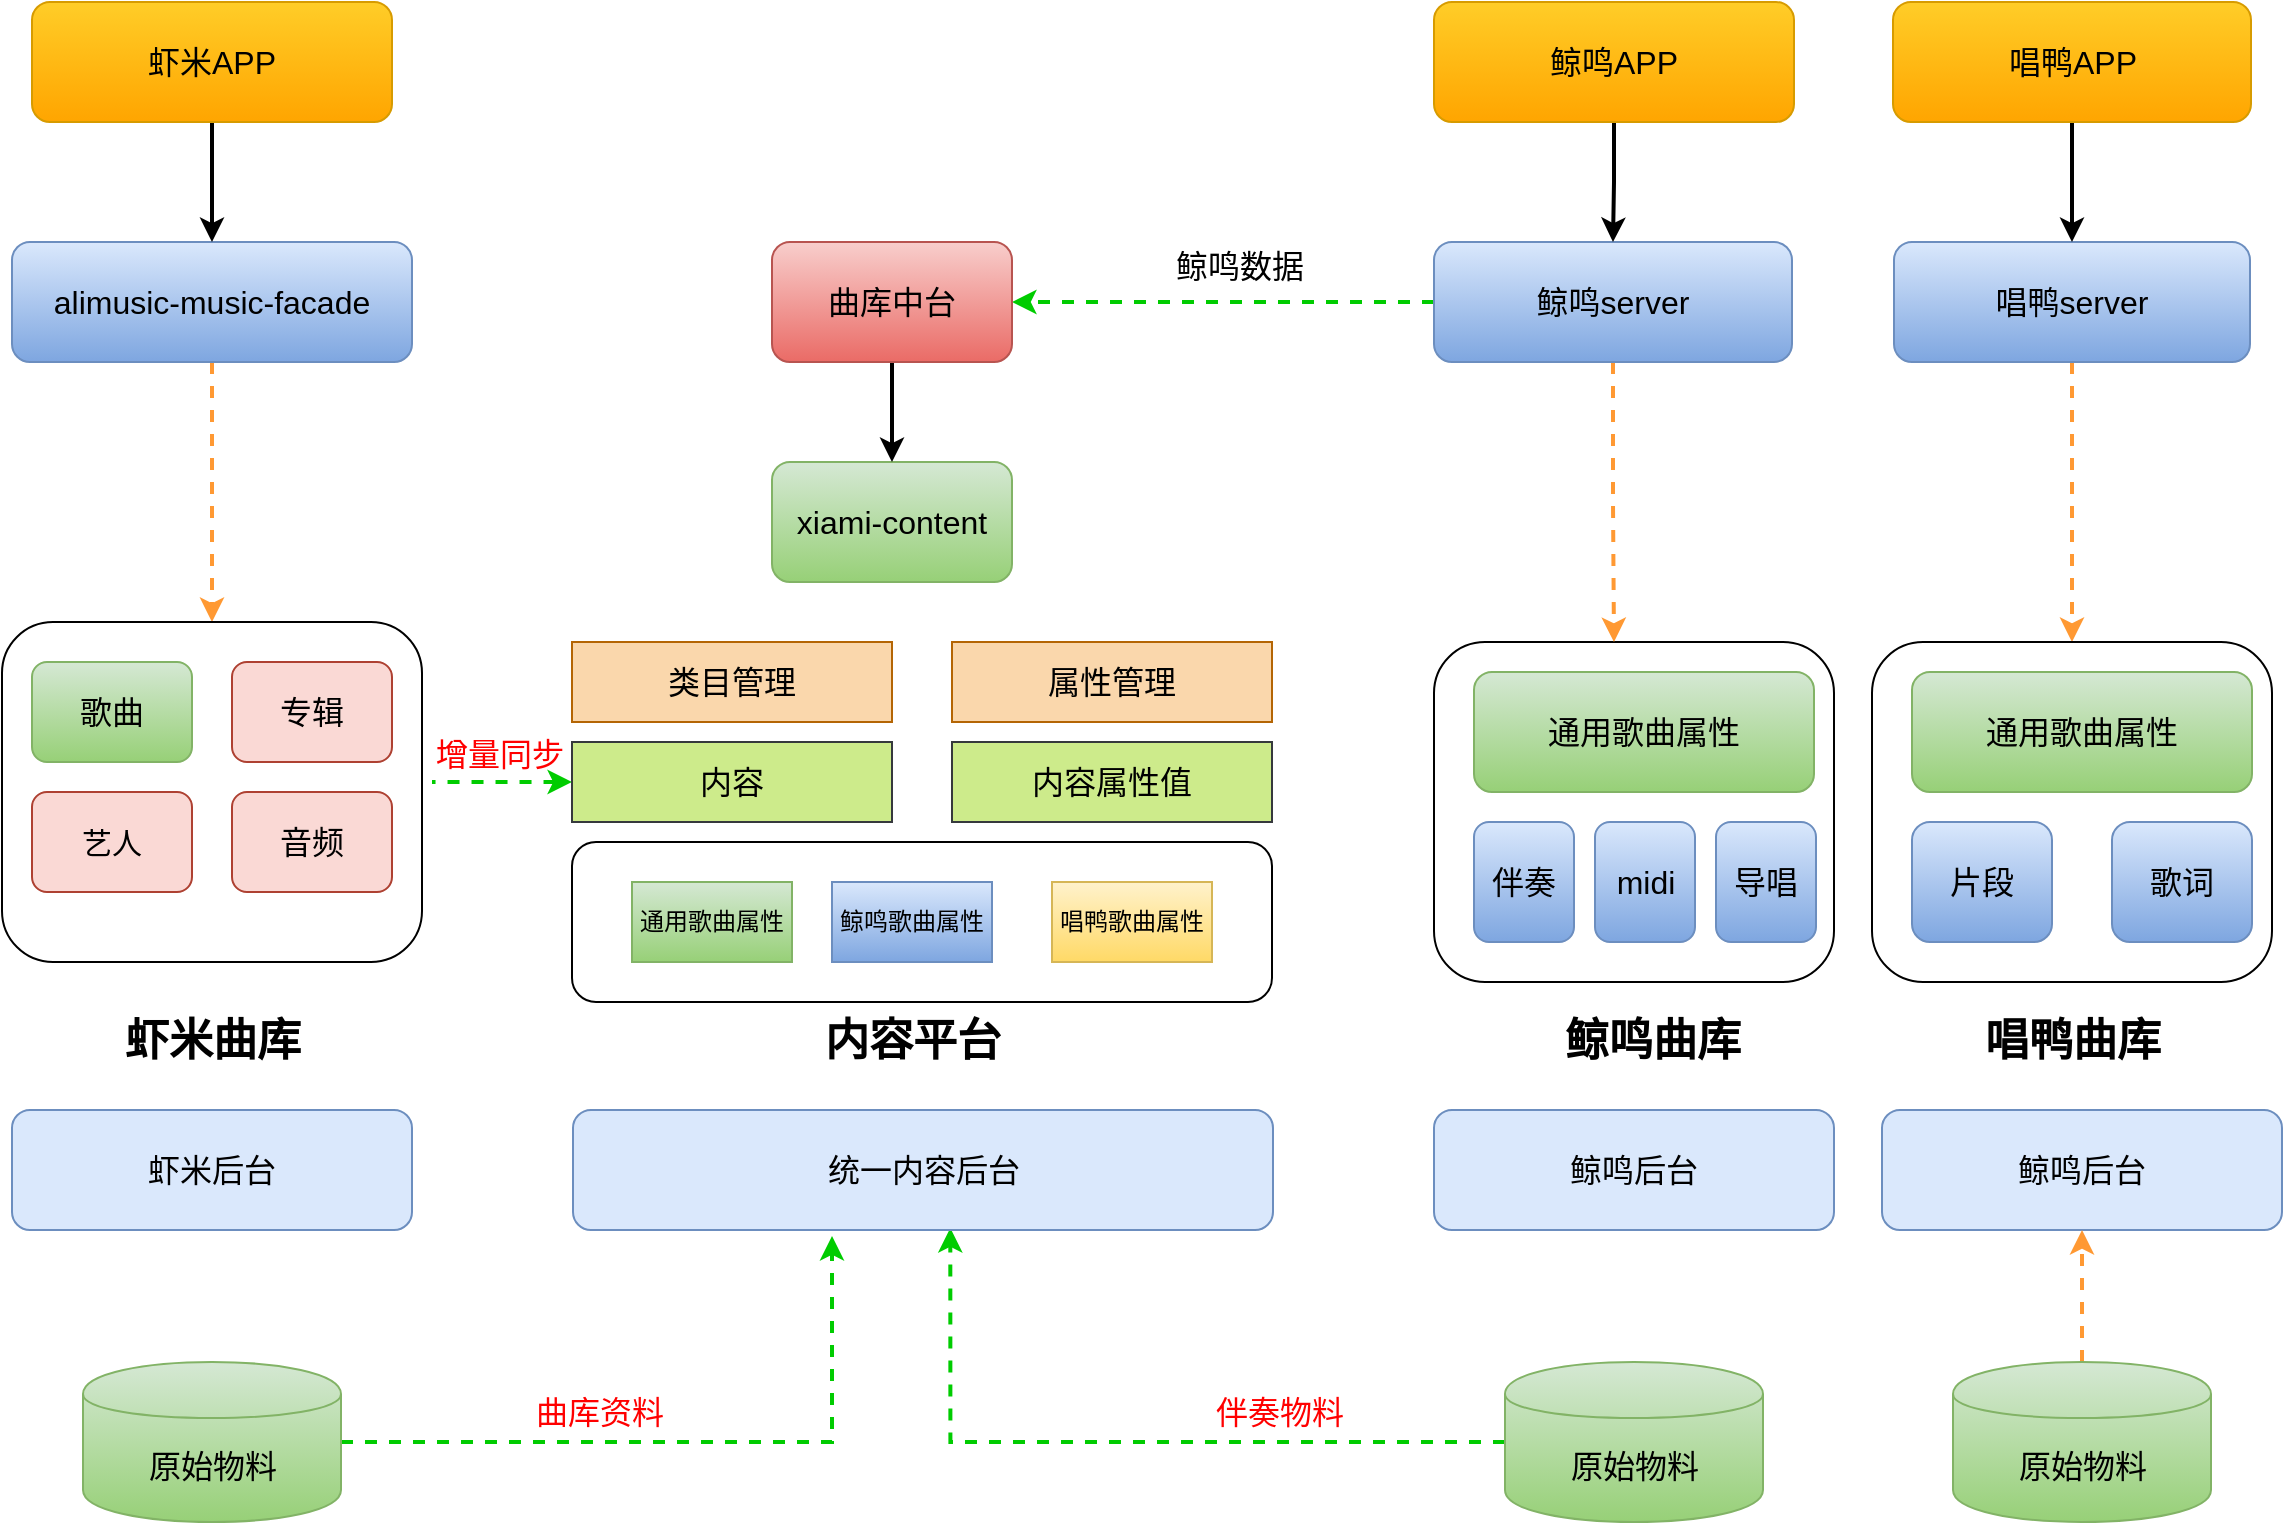 <mxfile version="10.7.7" type="github"><diagram id="cN5vWduOjFMlMKXhjfYy" name="Page-1"><mxGraphModel dx="1755" dy="624" grid="1" gridSize="10" guides="1" tooltips="1" connect="1" arrows="1" fold="1" page="1" pageScale="1" pageWidth="826" pageHeight="1169" math="0" shadow="0"><root><mxCell id="0"/><mxCell id="1" parent="0"/><mxCell id="y4XSAXkCVyxFppdFqacV-55" style="edgeStyle=orthogonalEdgeStyle;rounded=0;orthogonalLoop=1;jettySize=auto;html=1;exitX=0.5;exitY=1;exitDx=0;exitDy=0;strokeColor=#FF9933;strokeWidth=2;dashed=1;" parent="1" source="y4XSAXkCVyxFppdFqacV-5" target="y4XSAXkCVyxFppdFqacV-2" edge="1"><mxGeometry relative="1" as="geometry"/></mxCell><mxCell id="y4XSAXkCVyxFppdFqacV-5" value="alimusic-music-facade" style="rounded=1;whiteSpace=wrap;html=1;fillColor=#dae8fc;strokeColor=#6c8ebf;gradientColor=#7ea6e0;fontSize=16;" parent="1" vertex="1"><mxGeometry x="-40" y="120" width="200" height="60" as="geometry"/></mxCell><mxCell id="y4XSAXkCVyxFppdFqacV-6" value="xiami-content" style="rounded=1;whiteSpace=wrap;html=1;gradientColor=#97d077;fillColor=#d5e8d4;strokeColor=#82b366;fontSize=16;" parent="1" vertex="1"><mxGeometry x="340" y="230" width="120" height="60" as="geometry"/></mxCell><mxCell id="y4XSAXkCVyxFppdFqacV-31" value="" style="group;fontSize=16;" parent="1" vertex="1" connectable="0"><mxGeometry x="-45" y="310" width="210" height="170" as="geometry"/></mxCell><mxCell id="y4XSAXkCVyxFppdFqacV-2" value="" style="rounded=1;whiteSpace=wrap;html=1;" parent="y4XSAXkCVyxFppdFqacV-31" vertex="1"><mxGeometry width="210" height="170" as="geometry"/></mxCell><mxCell id="y4XSAXkCVyxFppdFqacV-18" value="歌曲" style="rounded=1;whiteSpace=wrap;html=1;gradientColor=#97d077;fillColor=#d5e8d4;strokeColor=#82b366;fontSize=16;" parent="y4XSAXkCVyxFppdFqacV-31" vertex="1"><mxGeometry x="15" y="20" width="80" height="50" as="geometry"/></mxCell><mxCell id="y4XSAXkCVyxFppdFqacV-19" value="专辑" style="rounded=1;whiteSpace=wrap;html=1;fillColor=#fad9d5;strokeColor=#ae4132;fontSize=16;" parent="y4XSAXkCVyxFppdFqacV-31" vertex="1"><mxGeometry x="115" y="20" width="80" height="50" as="geometry"/></mxCell><mxCell id="y4XSAXkCVyxFppdFqacV-20" value="艺人" style="rounded=1;whiteSpace=wrap;html=1;fillColor=#fad9d5;strokeColor=#ae4132;fontSize=15;" parent="y4XSAXkCVyxFppdFqacV-31" vertex="1"><mxGeometry x="15" y="85" width="80" height="50" as="geometry"/></mxCell><mxCell id="y4XSAXkCVyxFppdFqacV-21" value="音频" style="rounded=1;whiteSpace=wrap;html=1;fillColor=#fad9d5;strokeColor=#ae4132;fontSize=16;" parent="y4XSAXkCVyxFppdFqacV-31" vertex="1"><mxGeometry x="115" y="85" width="80" height="50" as="geometry"/></mxCell><mxCell id="y4XSAXkCVyxFppdFqacV-34" value="" style="group" parent="1" vertex="1" connectable="0"><mxGeometry x="671" y="320" width="200" height="170" as="geometry"/></mxCell><mxCell id="y4XSAXkCVyxFppdFqacV-3" value="" style="rounded=1;whiteSpace=wrap;html=1;" parent="y4XSAXkCVyxFppdFqacV-34" vertex="1"><mxGeometry width="200" height="170" as="geometry"/></mxCell><mxCell id="y4XSAXkCVyxFppdFqacV-22" value="通用歌曲属性" style="rounded=1;whiteSpace=wrap;html=1;gradientColor=#97d077;fillColor=#d5e8d4;strokeColor=#82b366;fontSize=16;" parent="y4XSAXkCVyxFppdFqacV-34" vertex="1"><mxGeometry x="20" y="15" width="170" height="60" as="geometry"/></mxCell><mxCell id="y4XSAXkCVyxFppdFqacV-23" value="伴奏" style="rounded=1;whiteSpace=wrap;html=1;gradientColor=#7ea6e0;fillColor=#dae8fc;strokeColor=#6c8ebf;fontSize=16;" parent="y4XSAXkCVyxFppdFqacV-34" vertex="1"><mxGeometry x="20" y="90" width="50" height="60" as="geometry"/></mxCell><mxCell id="y4XSAXkCVyxFppdFqacV-25" value="midi" style="rounded=1;whiteSpace=wrap;html=1;gradientColor=#7ea6e0;fillColor=#dae8fc;strokeColor=#6c8ebf;fontSize=16;" parent="y4XSAXkCVyxFppdFqacV-34" vertex="1"><mxGeometry x="80.5" y="90" width="50" height="60" as="geometry"/></mxCell><mxCell id="y4XSAXkCVyxFppdFqacV-26" value="导唱" style="rounded=1;whiteSpace=wrap;html=1;gradientColor=#7ea6e0;fillColor=#dae8fc;strokeColor=#6c8ebf;fontSize=16;" parent="y4XSAXkCVyxFppdFqacV-34" vertex="1"><mxGeometry x="141" y="90" width="50" height="60" as="geometry"/></mxCell><mxCell id="y4XSAXkCVyxFppdFqacV-38" value="鲸鸣曲库" style="text;html=1;strokeColor=none;fillColor=none;align=center;verticalAlign=middle;whiteSpace=wrap;rounded=0;fontSize=22;fontStyle=1" parent="1" vertex="1"><mxGeometry x="731" y="510" width="99" height="20" as="geometry"/></mxCell><mxCell id="y4XSAXkCVyxFppdFqacV-63" style="edgeStyle=orthogonalEdgeStyle;rounded=0;orthogonalLoop=1;jettySize=auto;html=1;exitX=0.5;exitY=1;exitDx=0;exitDy=0;entryX=0.45;entryY=0;entryDx=0;entryDy=0;entryPerimeter=0;fontSize=22;dashed=1;strokeWidth=2;strokeColor=#FF9933;" parent="1" source="y4XSAXkCVyxFppdFqacV-40" target="y4XSAXkCVyxFppdFqacV-3" edge="1"><mxGeometry relative="1" as="geometry"/></mxCell><mxCell id="y4XSAXkCVyxFppdFqacV-67" style="edgeStyle=orthogonalEdgeStyle;rounded=0;orthogonalLoop=1;jettySize=auto;html=1;exitX=0;exitY=0.5;exitDx=0;exitDy=0;dashed=1;strokeColor=#00CC00;strokeWidth=2;fontSize=22;fontColor=#00CC00;" parent="1" source="y4XSAXkCVyxFppdFqacV-40" target="y4XSAXkCVyxFppdFqacV-41" edge="1"><mxGeometry relative="1" as="geometry"/></mxCell><mxCell id="y4XSAXkCVyxFppdFqacV-40" value="鲸鸣server" style="rounded=1;whiteSpace=wrap;html=1;fillColor=#dae8fc;strokeColor=#6c8ebf;gradientColor=#7ea6e0;fontSize=16;" parent="1" vertex="1"><mxGeometry x="671" y="120" width="179" height="60" as="geometry"/></mxCell><mxCell id="y4XSAXkCVyxFppdFqacV-53" style="edgeStyle=orthogonalEdgeStyle;rounded=0;orthogonalLoop=1;jettySize=auto;html=1;exitX=0.5;exitY=1;exitDx=0;exitDy=0;strokeWidth=2;" parent="1" source="y4XSAXkCVyxFppdFqacV-41" target="y4XSAXkCVyxFppdFqacV-6" edge="1"><mxGeometry relative="1" as="geometry"/></mxCell><mxCell id="y4XSAXkCVyxFppdFqacV-41" value="曲库中台" style="rounded=1;whiteSpace=wrap;html=1;fillColor=#f8cecc;strokeColor=#b85450;gradientColor=#ea6b66;fontSize=16;" parent="1" vertex="1"><mxGeometry x="340" y="120" width="120" height="60" as="geometry"/></mxCell><mxCell id="y4XSAXkCVyxFppdFqacV-57" style="edgeStyle=orthogonalEdgeStyle;rounded=0;orthogonalLoop=1;jettySize=auto;html=1;exitX=0.5;exitY=1;exitDx=0;exitDy=0;strokeWidth=2;" parent="1" source="y4XSAXkCVyxFppdFqacV-42" target="y4XSAXkCVyxFppdFqacV-40" edge="1"><mxGeometry relative="1" as="geometry"/></mxCell><mxCell id="y4XSAXkCVyxFppdFqacV-42" value="鲸鸣APP" style="rounded=1;whiteSpace=wrap;html=1;fillColor=#ffcd28;strokeColor=#d79b00;gradientColor=#ffa500;fontSize=16;" parent="1" vertex="1"><mxGeometry x="671" width="180" height="60" as="geometry"/></mxCell><mxCell id="y4XSAXkCVyxFppdFqacV-64" style="edgeStyle=orthogonalEdgeStyle;rounded=0;orthogonalLoop=1;jettySize=auto;html=1;exitX=0.5;exitY=1;exitDx=0;exitDy=0;entryX=0.5;entryY=0;entryDx=0;entryDy=0;fontSize=22;strokeWidth=2;strokeColor=#FF9933;dashed=1;" parent="1" source="y4XSAXkCVyxFppdFqacV-43" target="y4XSAXkCVyxFppdFqacV-46" edge="1"><mxGeometry relative="1" as="geometry"/></mxCell><mxCell id="y4XSAXkCVyxFppdFqacV-43" value="唱鸭server" style="rounded=1;whiteSpace=wrap;html=1;fillColor=#dae8fc;strokeColor=#6c8ebf;gradientColor=#7ea6e0;fontSize=16;" parent="1" vertex="1"><mxGeometry x="901" y="120" width="178" height="60" as="geometry"/></mxCell><mxCell id="y4XSAXkCVyxFppdFqacV-58" style="edgeStyle=orthogonalEdgeStyle;rounded=0;orthogonalLoop=1;jettySize=auto;html=1;exitX=0.5;exitY=1;exitDx=0;exitDy=0;strokeWidth=2;" parent="1" source="y4XSAXkCVyxFppdFqacV-44" target="y4XSAXkCVyxFppdFqacV-43" edge="1"><mxGeometry relative="1" as="geometry"/></mxCell><mxCell id="y4XSAXkCVyxFppdFqacV-44" value="唱鸭APP" style="rounded=1;whiteSpace=wrap;html=1;fillColor=#ffcd28;strokeColor=#d79b00;gradientColor=#ffa500;fontSize=16;" parent="1" vertex="1"><mxGeometry x="900.5" width="179" height="60" as="geometry"/></mxCell><mxCell id="y4XSAXkCVyxFppdFqacV-45" value="" style="group" parent="1" vertex="1" connectable="0"><mxGeometry x="890" y="320" width="200" height="170" as="geometry"/></mxCell><mxCell id="y4XSAXkCVyxFppdFqacV-46" value="" style="rounded=1;whiteSpace=wrap;html=1;" parent="y4XSAXkCVyxFppdFqacV-45" vertex="1"><mxGeometry width="200" height="170" as="geometry"/></mxCell><mxCell id="y4XSAXkCVyxFppdFqacV-47" value="通用歌曲属性" style="rounded=1;whiteSpace=wrap;html=1;gradientColor=#97d077;fillColor=#d5e8d4;strokeColor=#82b366;fontSize=16;" parent="y4XSAXkCVyxFppdFqacV-45" vertex="1"><mxGeometry x="20" y="15" width="170" height="60" as="geometry"/></mxCell><mxCell id="y4XSAXkCVyxFppdFqacV-48" value="片段" style="rounded=1;whiteSpace=wrap;html=1;gradientColor=#7ea6e0;fillColor=#dae8fc;strokeColor=#6c8ebf;fontSize=16;" parent="y4XSAXkCVyxFppdFqacV-45" vertex="1"><mxGeometry x="20" y="90" width="70" height="60" as="geometry"/></mxCell><mxCell id="y4XSAXkCVyxFppdFqacV-49" value="歌词" style="rounded=1;whiteSpace=wrap;html=1;gradientColor=#7ea6e0;fillColor=#dae8fc;strokeColor=#6c8ebf;fontSize=16;" parent="y4XSAXkCVyxFppdFqacV-45" vertex="1"><mxGeometry x="120" y="90" width="70" height="60" as="geometry"/></mxCell><mxCell id="y4XSAXkCVyxFppdFqacV-56" style="edgeStyle=orthogonalEdgeStyle;rounded=0;orthogonalLoop=1;jettySize=auto;html=1;exitX=0.5;exitY=1;exitDx=0;exitDy=0;entryX=0.5;entryY=0;entryDx=0;entryDy=0;strokeWidth=2;" parent="1" source="y4XSAXkCVyxFppdFqacV-54" target="y4XSAXkCVyxFppdFqacV-5" edge="1"><mxGeometry relative="1" as="geometry"/></mxCell><mxCell id="y4XSAXkCVyxFppdFqacV-54" value="虾米APP" style="rounded=1;whiteSpace=wrap;html=1;gradientColor=#ffa500;fillColor=#ffcd28;strokeColor=#d79b00;fontSize=16;" parent="1" vertex="1"><mxGeometry x="-30" width="180" height="60" as="geometry"/></mxCell><mxCell id="y4XSAXkCVyxFppdFqacV-59" value="唱鸭曲库" style="text;html=1;strokeColor=none;fillColor=none;align=center;verticalAlign=middle;whiteSpace=wrap;rounded=0;fontSize=22;fontStyle=1" parent="1" vertex="1"><mxGeometry x="940.5" y="510" width="99" height="20" as="geometry"/></mxCell><mxCell id="y4XSAXkCVyxFppdFqacV-60" value="内容平台" style="text;html=1;strokeColor=none;fillColor=none;align=center;verticalAlign=middle;whiteSpace=wrap;rounded=0;fontSize=22;fontStyle=1" parent="1" vertex="1"><mxGeometry x="361" y="510" width="99" height="20" as="geometry"/></mxCell><mxCell id="y4XSAXkCVyxFppdFqacV-61" value="虾米曲库" style="text;html=1;strokeColor=none;fillColor=none;align=center;verticalAlign=middle;whiteSpace=wrap;rounded=0;fontSize=22;fontStyle=1" parent="1" vertex="1"><mxGeometry x="11" y="510" width="99" height="20" as="geometry"/></mxCell><mxCell id="y4XSAXkCVyxFppdFqacV-72" style="edgeStyle=orthogonalEdgeStyle;rounded=0;orthogonalLoop=1;jettySize=auto;html=1;dashed=1;startArrow=classic;startFill=1;strokeColor=#00CC00;strokeWidth=2;fontSize=16;fontColor=#FF0000;endArrow=none;endFill=0;" parent="1" source="y4XSAXkCVyxFppdFqacV-9" edge="1"><mxGeometry relative="1" as="geometry"><mxPoint x="170" y="390" as="targetPoint"/></mxGeometry></mxCell><mxCell id="y4XSAXkCVyxFppdFqacV-76" value="增量同步" style="text;html=1;resizable=0;points=[];autosize=1;align=left;verticalAlign=top;spacingTop=-4;fontSize=16;fontColor=#FF0000;" parent="1" vertex="1"><mxGeometry x="170" y="364" width="80" height="20" as="geometry"/></mxCell><mxCell id="y4XSAXkCVyxFppdFqacV-85" value="" style="edgeStyle=orthogonalEdgeStyle;rounded=0;orthogonalLoop=1;jettySize=auto;html=1;dashed=1;startArrow=none;startFill=0;endArrow=classic;endFill=1;strokeColor=#00CC00;strokeWidth=2;fontSize=16;fontColor=#FF0000;entryX=0.37;entryY=1.05;entryDx=0;entryDy=0;entryPerimeter=0;" parent="1" source="y4XSAXkCVyxFppdFqacV-78" target="y4XSAXkCVyxFppdFqacV-86" edge="1"><mxGeometry relative="1" as="geometry"/></mxCell><mxCell id="y4XSAXkCVyxFppdFqacV-78" value="原始物料" style="shape=cylinder;whiteSpace=wrap;html=1;boundedLbl=1;backgroundOutline=1;fontSize=16;gradientColor=#97d077;fillColor=#d5e8d4;strokeColor=#82b366;" parent="1" vertex="1"><mxGeometry x="-4.5" y="680" width="129" height="80" as="geometry"/></mxCell><mxCell id="y4XSAXkCVyxFppdFqacV-89" style="edgeStyle=orthogonalEdgeStyle;rounded=0;orthogonalLoop=1;jettySize=auto;html=1;exitX=0;exitY=0.5;exitDx=0;exitDy=0;dashed=1;startArrow=none;startFill=0;endArrow=classic;endFill=1;strokeColor=#00CC00;strokeWidth=2;fontSize=16;fontColor=#FF0000;entryX=0.539;entryY=0.983;entryDx=0;entryDy=0;entryPerimeter=0;" parent="1" source="y4XSAXkCVyxFppdFqacV-79" target="y4XSAXkCVyxFppdFqacV-86" edge="1"><mxGeometry relative="1" as="geometry"><mxPoint x="440" y="690" as="targetPoint"/></mxGeometry></mxCell><mxCell id="y4XSAXkCVyxFppdFqacV-79" value="原始物料" style="shape=cylinder;whiteSpace=wrap;html=1;boundedLbl=1;backgroundOutline=1;fontSize=16;gradientColor=#97d077;fillColor=#d5e8d4;strokeColor=#82b366;" parent="1" vertex="1"><mxGeometry x="706.5" y="680" width="129" height="80" as="geometry"/></mxCell><mxCell id="y4XSAXkCVyxFppdFqacV-82" value="虾米后台" style="rounded=1;whiteSpace=wrap;html=1;fontSize=16;fillColor=#dae8fc;strokeColor=#6c8ebf;" parent="1" vertex="1"><mxGeometry x="-40" y="554" width="200" height="60" as="geometry"/></mxCell><mxCell id="y4XSAXkCVyxFppdFqacV-83" value="鲸鸣后台" style="rounded=1;whiteSpace=wrap;html=1;fontSize=16;fillColor=#dae8fc;strokeColor=#6c8ebf;" parent="1" vertex="1"><mxGeometry x="671" y="554" width="200" height="60" as="geometry"/></mxCell><mxCell id="y4XSAXkCVyxFppdFqacV-86" value="统一内容后台" style="rounded=1;whiteSpace=wrap;html=1;fontSize=16;fillColor=#dae8fc;strokeColor=#6c8ebf;" parent="1" vertex="1"><mxGeometry x="240.5" y="554" width="350" height="60" as="geometry"/></mxCell><mxCell id="y4XSAXkCVyxFppdFqacV-92" value="伴奏物料" style="text;html=1;resizable=0;points=[];autosize=1;align=left;verticalAlign=top;spacingTop=-4;fontSize=16;fontColor=#FF0000;" parent="1" vertex="1"><mxGeometry x="560" y="693" width="80" height="20" as="geometry"/></mxCell><mxCell id="y4XSAXkCVyxFppdFqacV-93" value="鲸鸣后台" style="rounded=1;whiteSpace=wrap;html=1;fontSize=16;fillColor=#dae8fc;strokeColor=#6c8ebf;" parent="1" vertex="1"><mxGeometry x="895" y="554" width="200" height="60" as="geometry"/></mxCell><mxCell id="y4XSAXkCVyxFppdFqacV-97" value="" style="edgeStyle=orthogonalEdgeStyle;rounded=0;orthogonalLoop=1;jettySize=auto;html=1;dashed=1;startArrow=none;startFill=0;endArrow=classic;endFill=1;strokeColor=#FF9933;strokeWidth=2;fontSize=16;fontColor=#FF9933;" parent="1" source="y4XSAXkCVyxFppdFqacV-96" target="y4XSAXkCVyxFppdFqacV-93" edge="1"><mxGeometry relative="1" as="geometry"/></mxCell><mxCell id="y4XSAXkCVyxFppdFqacV-96" value="原始物料" style="shape=cylinder;whiteSpace=wrap;html=1;boundedLbl=1;backgroundOutline=1;fontSize=16;gradientColor=#97d077;fillColor=#d5e8d4;strokeColor=#82b366;" parent="1" vertex="1"><mxGeometry x="930.5" y="680" width="129" height="80" as="geometry"/></mxCell><mxCell id="y4XSAXkCVyxFppdFqacV-98" value="鲸鸣数据" style="text;html=1;resizable=0;points=[];autosize=1;align=left;verticalAlign=top;spacingTop=-4;fontSize=16;fontColor=#000000;" parent="1" vertex="1"><mxGeometry x="540" y="120" width="80" height="20" as="geometry"/></mxCell><mxCell id="y4XSAXkCVyxFppdFqacV-100" value="" style="group" parent="1" vertex="1" connectable="0"><mxGeometry x="240" y="320" width="350" height="180" as="geometry"/></mxCell><mxCell id="y4XSAXkCVyxFppdFqacV-62" value="" style="group;fontSize=16;" parent="y4XSAXkCVyxFppdFqacV-100" vertex="1" connectable="0"><mxGeometry width="350" height="180" as="geometry"/></mxCell><mxCell id="y4XSAXkCVyxFppdFqacV-7" value="类目管理" style="rounded=0;whiteSpace=wrap;html=1;fillColor=#fad7ac;strokeColor=#b46504;fontSize=16;" parent="y4XSAXkCVyxFppdFqacV-62" vertex="1"><mxGeometry width="160" height="40" as="geometry"/></mxCell><mxCell id="y4XSAXkCVyxFppdFqacV-8" value="内容属性值" style="rounded=0;whiteSpace=wrap;html=1;fillColor=#cdeb8b;strokeColor=#36393d;fontSize=16;" parent="y4XSAXkCVyxFppdFqacV-62" vertex="1"><mxGeometry x="190" y="50" width="160" height="40" as="geometry"/></mxCell><mxCell id="y4XSAXkCVyxFppdFqacV-9" value="内容" style="rounded=0;whiteSpace=wrap;html=1;fillColor=#cdeb8b;strokeColor=#36393d;fontSize=16;" parent="y4XSAXkCVyxFppdFqacV-62" vertex="1"><mxGeometry y="50" width="160" height="40" as="geometry"/></mxCell><mxCell id="y4XSAXkCVyxFppdFqacV-30" value="" style="group;fillColor=none;" parent="y4XSAXkCVyxFppdFqacV-62" vertex="1" connectable="0"><mxGeometry y="100" width="350" height="80" as="geometry"/></mxCell><mxCell id="y4XSAXkCVyxFppdFqacV-1" value="" style="rounded=1;whiteSpace=wrap;html=1;" parent="y4XSAXkCVyxFppdFqacV-30" vertex="1"><mxGeometry width="350" height="80" as="geometry"/></mxCell><mxCell id="y4XSAXkCVyxFppdFqacV-10" value="通用歌曲属性" style="rounded=0;whiteSpace=wrap;html=1;fillColor=#d5e8d4;strokeColor=#82b366;gradientColor=#97d077;" parent="y4XSAXkCVyxFppdFqacV-30" vertex="1"><mxGeometry x="30" y="20" width="80" height="40" as="geometry"/></mxCell><mxCell id="y4XSAXkCVyxFppdFqacV-11" value="鲸鸣歌曲属性" style="rounded=0;whiteSpace=wrap;html=1;gradientColor=#7ea6e0;fillColor=#dae8fc;strokeColor=#6c8ebf;" parent="y4XSAXkCVyxFppdFqacV-30" vertex="1"><mxGeometry x="130" y="20" width="80" height="40" as="geometry"/></mxCell><mxCell id="y4XSAXkCVyxFppdFqacV-15" value="唱鸭歌曲属性" style="rounded=0;whiteSpace=wrap;html=1;gradientColor=#ffd966;fillColor=#fff2cc;strokeColor=#d6b656;" parent="y4XSAXkCVyxFppdFqacV-30" vertex="1"><mxGeometry x="240" y="20" width="80" height="40" as="geometry"/></mxCell><mxCell id="y4XSAXkCVyxFppdFqacV-32" value="属性管理" style="rounded=0;whiteSpace=wrap;html=1;fillColor=#fad7ac;strokeColor=#b46504;fontSize=16;" parent="y4XSAXkCVyxFppdFqacV-62" vertex="1"><mxGeometry x="190" width="160" height="40" as="geometry"/></mxCell><mxCell id="RYNC-7QKIzhNhj0k5gFc-2" value="曲库资料" style="text;html=1;resizable=0;points=[];autosize=1;align=left;verticalAlign=top;spacingTop=-4;fontSize=16;fontColor=#FF0000;" vertex="1" parent="1"><mxGeometry x="220" y="693" width="80" height="20" as="geometry"/></mxCell></root></mxGraphModel></diagram></mxfile>